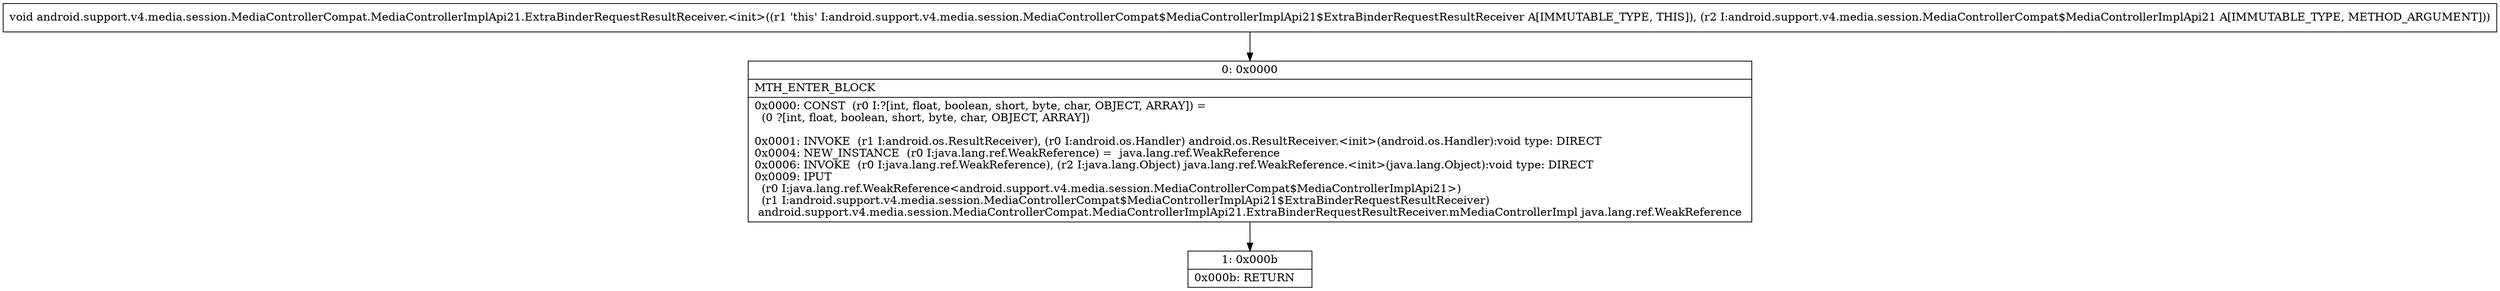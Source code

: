 digraph "CFG forandroid.support.v4.media.session.MediaControllerCompat.MediaControllerImplApi21.ExtraBinderRequestResultReceiver.\<init\>(Landroid\/support\/v4\/media\/session\/MediaControllerCompat$MediaControllerImplApi21;)V" {
Node_0 [shape=record,label="{0\:\ 0x0000|MTH_ENTER_BLOCK\l|0x0000: CONST  (r0 I:?[int, float, boolean, short, byte, char, OBJECT, ARRAY]) = \l  (0 ?[int, float, boolean, short, byte, char, OBJECT, ARRAY])\l \l0x0001: INVOKE  (r1 I:android.os.ResultReceiver), (r0 I:android.os.Handler) android.os.ResultReceiver.\<init\>(android.os.Handler):void type: DIRECT \l0x0004: NEW_INSTANCE  (r0 I:java.lang.ref.WeakReference) =  java.lang.ref.WeakReference \l0x0006: INVOKE  (r0 I:java.lang.ref.WeakReference), (r2 I:java.lang.Object) java.lang.ref.WeakReference.\<init\>(java.lang.Object):void type: DIRECT \l0x0009: IPUT  \l  (r0 I:java.lang.ref.WeakReference\<android.support.v4.media.session.MediaControllerCompat$MediaControllerImplApi21\>)\l  (r1 I:android.support.v4.media.session.MediaControllerCompat$MediaControllerImplApi21$ExtraBinderRequestResultReceiver)\l android.support.v4.media.session.MediaControllerCompat.MediaControllerImplApi21.ExtraBinderRequestResultReceiver.mMediaControllerImpl java.lang.ref.WeakReference \l}"];
Node_1 [shape=record,label="{1\:\ 0x000b|0x000b: RETURN   \l}"];
MethodNode[shape=record,label="{void android.support.v4.media.session.MediaControllerCompat.MediaControllerImplApi21.ExtraBinderRequestResultReceiver.\<init\>((r1 'this' I:android.support.v4.media.session.MediaControllerCompat$MediaControllerImplApi21$ExtraBinderRequestResultReceiver A[IMMUTABLE_TYPE, THIS]), (r2 I:android.support.v4.media.session.MediaControllerCompat$MediaControllerImplApi21 A[IMMUTABLE_TYPE, METHOD_ARGUMENT])) }"];
MethodNode -> Node_0;
Node_0 -> Node_1;
}

